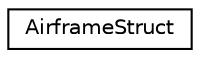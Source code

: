 digraph "Graphical Class Hierarchy"
{
  edge [fontname="Helvetica",fontsize="10",labelfontname="Helvetica",labelfontsize="10"];
  node [fontname="Helvetica",fontsize="10",shape=record];
  rankdir="LR";
  Node0 [label="AirframeStruct",height=0.2,width=0.4,color="black", fillcolor="white", style="filled",URL="$group___data_cloud.html#struct_airframe_struct",tooltip="stores Airframe data "];
}

